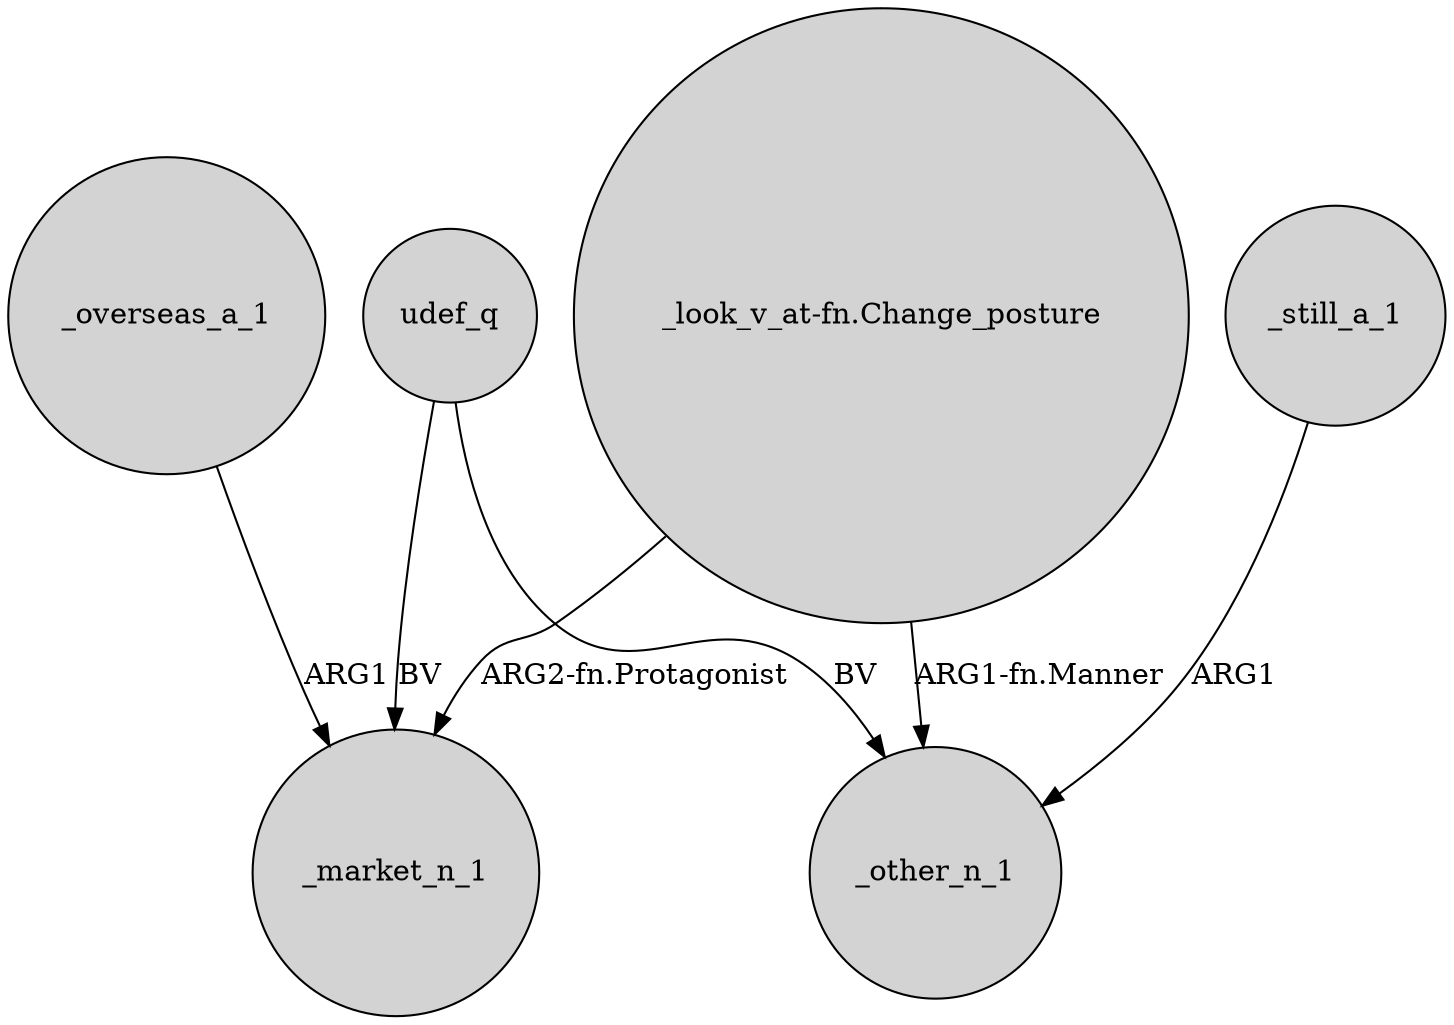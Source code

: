 digraph {
	node [shape=circle style=filled]
	udef_q -> _other_n_1 [label=BV]
	udef_q -> _market_n_1 [label=BV]
	"_look_v_at-fn.Change_posture" -> _market_n_1 [label="ARG2-fn.Protagonist"]
	_still_a_1 -> _other_n_1 [label=ARG1]
	"_look_v_at-fn.Change_posture" -> _other_n_1 [label="ARG1-fn.Manner"]
	_overseas_a_1 -> _market_n_1 [label=ARG1]
}
